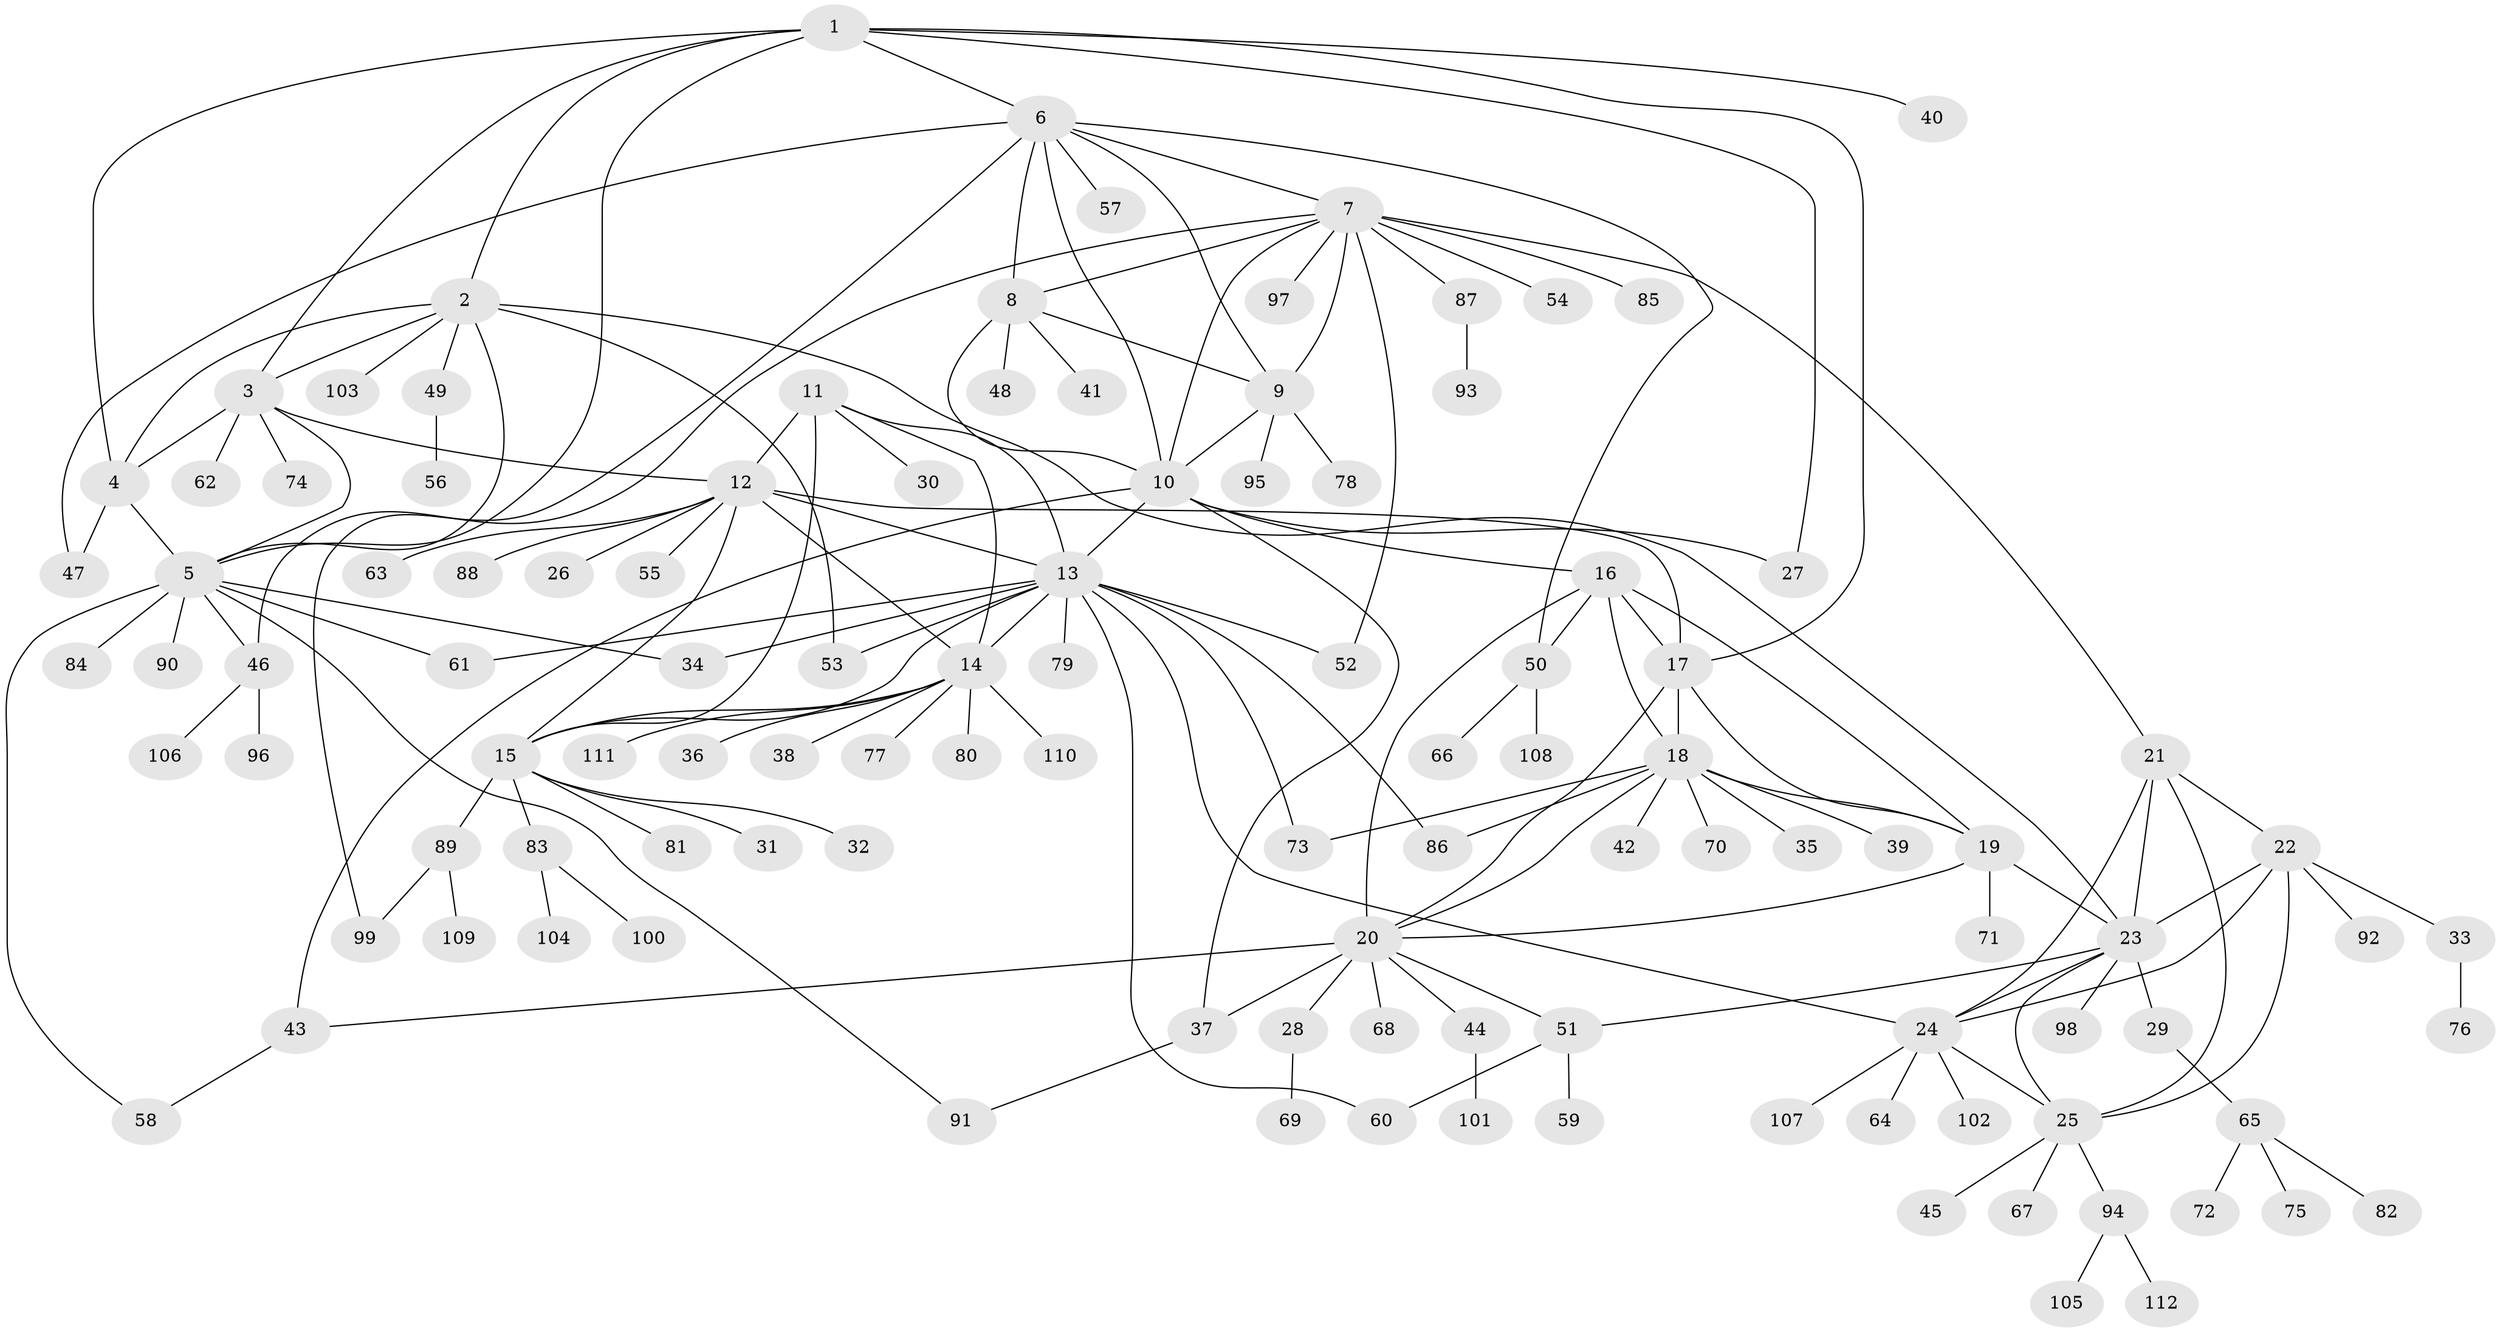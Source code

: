 // coarse degree distribution, {7: 0.06896551724137931, 10: 0.04597701149425287, 9: 0.011494252873563218, 5: 0.022988505747126436, 3: 0.05747126436781609, 15: 0.011494252873563218, 13: 0.011494252873563218, 6: 0.011494252873563218, 4: 0.034482758620689655, 11: 0.011494252873563218, 1: 0.6091954022988506, 2: 0.10344827586206896}
// Generated by graph-tools (version 1.1) at 2025/24/03/03/25 07:24:13]
// undirected, 112 vertices, 164 edges
graph export_dot {
graph [start="1"]
  node [color=gray90,style=filled];
  1;
  2;
  3;
  4;
  5;
  6;
  7;
  8;
  9;
  10;
  11;
  12;
  13;
  14;
  15;
  16;
  17;
  18;
  19;
  20;
  21;
  22;
  23;
  24;
  25;
  26;
  27;
  28;
  29;
  30;
  31;
  32;
  33;
  34;
  35;
  36;
  37;
  38;
  39;
  40;
  41;
  42;
  43;
  44;
  45;
  46;
  47;
  48;
  49;
  50;
  51;
  52;
  53;
  54;
  55;
  56;
  57;
  58;
  59;
  60;
  61;
  62;
  63;
  64;
  65;
  66;
  67;
  68;
  69;
  70;
  71;
  72;
  73;
  74;
  75;
  76;
  77;
  78;
  79;
  80;
  81;
  82;
  83;
  84;
  85;
  86;
  87;
  88;
  89;
  90;
  91;
  92;
  93;
  94;
  95;
  96;
  97;
  98;
  99;
  100;
  101;
  102;
  103;
  104;
  105;
  106;
  107;
  108;
  109;
  110;
  111;
  112;
  1 -- 2;
  1 -- 3;
  1 -- 4;
  1 -- 5;
  1 -- 6;
  1 -- 17;
  1 -- 27;
  1 -- 40;
  2 -- 3;
  2 -- 4;
  2 -- 5;
  2 -- 23;
  2 -- 49;
  2 -- 53;
  2 -- 103;
  3 -- 4;
  3 -- 5;
  3 -- 12;
  3 -- 62;
  3 -- 74;
  4 -- 5;
  4 -- 47;
  5 -- 34;
  5 -- 46;
  5 -- 58;
  5 -- 61;
  5 -- 84;
  5 -- 90;
  5 -- 91;
  6 -- 7;
  6 -- 8;
  6 -- 9;
  6 -- 10;
  6 -- 47;
  6 -- 50;
  6 -- 57;
  6 -- 99;
  7 -- 8;
  7 -- 9;
  7 -- 10;
  7 -- 21;
  7 -- 46;
  7 -- 52;
  7 -- 54;
  7 -- 85;
  7 -- 87;
  7 -- 97;
  8 -- 9;
  8 -- 10;
  8 -- 41;
  8 -- 48;
  9 -- 10;
  9 -- 78;
  9 -- 95;
  10 -- 13;
  10 -- 16;
  10 -- 27;
  10 -- 37;
  10 -- 43;
  11 -- 12;
  11 -- 13;
  11 -- 14;
  11 -- 15;
  11 -- 30;
  12 -- 13;
  12 -- 14;
  12 -- 15;
  12 -- 17;
  12 -- 26;
  12 -- 55;
  12 -- 63;
  12 -- 88;
  13 -- 14;
  13 -- 15;
  13 -- 24;
  13 -- 34;
  13 -- 52;
  13 -- 53;
  13 -- 60;
  13 -- 61;
  13 -- 73;
  13 -- 79;
  13 -- 86;
  14 -- 15;
  14 -- 36;
  14 -- 38;
  14 -- 77;
  14 -- 80;
  14 -- 110;
  14 -- 111;
  15 -- 31;
  15 -- 32;
  15 -- 81;
  15 -- 83;
  15 -- 89;
  16 -- 17;
  16 -- 18;
  16 -- 19;
  16 -- 20;
  16 -- 50;
  17 -- 18;
  17 -- 19;
  17 -- 20;
  18 -- 19;
  18 -- 20;
  18 -- 35;
  18 -- 39;
  18 -- 42;
  18 -- 70;
  18 -- 73;
  18 -- 86;
  19 -- 20;
  19 -- 23;
  19 -- 71;
  20 -- 28;
  20 -- 37;
  20 -- 43;
  20 -- 44;
  20 -- 51;
  20 -- 68;
  21 -- 22;
  21 -- 23;
  21 -- 24;
  21 -- 25;
  22 -- 23;
  22 -- 24;
  22 -- 25;
  22 -- 33;
  22 -- 92;
  23 -- 24;
  23 -- 25;
  23 -- 29;
  23 -- 51;
  23 -- 98;
  24 -- 25;
  24 -- 64;
  24 -- 102;
  24 -- 107;
  25 -- 45;
  25 -- 67;
  25 -- 94;
  28 -- 69;
  29 -- 65;
  33 -- 76;
  37 -- 91;
  43 -- 58;
  44 -- 101;
  46 -- 96;
  46 -- 106;
  49 -- 56;
  50 -- 66;
  50 -- 108;
  51 -- 59;
  51 -- 60;
  65 -- 72;
  65 -- 75;
  65 -- 82;
  83 -- 100;
  83 -- 104;
  87 -- 93;
  89 -- 99;
  89 -- 109;
  94 -- 105;
  94 -- 112;
}
